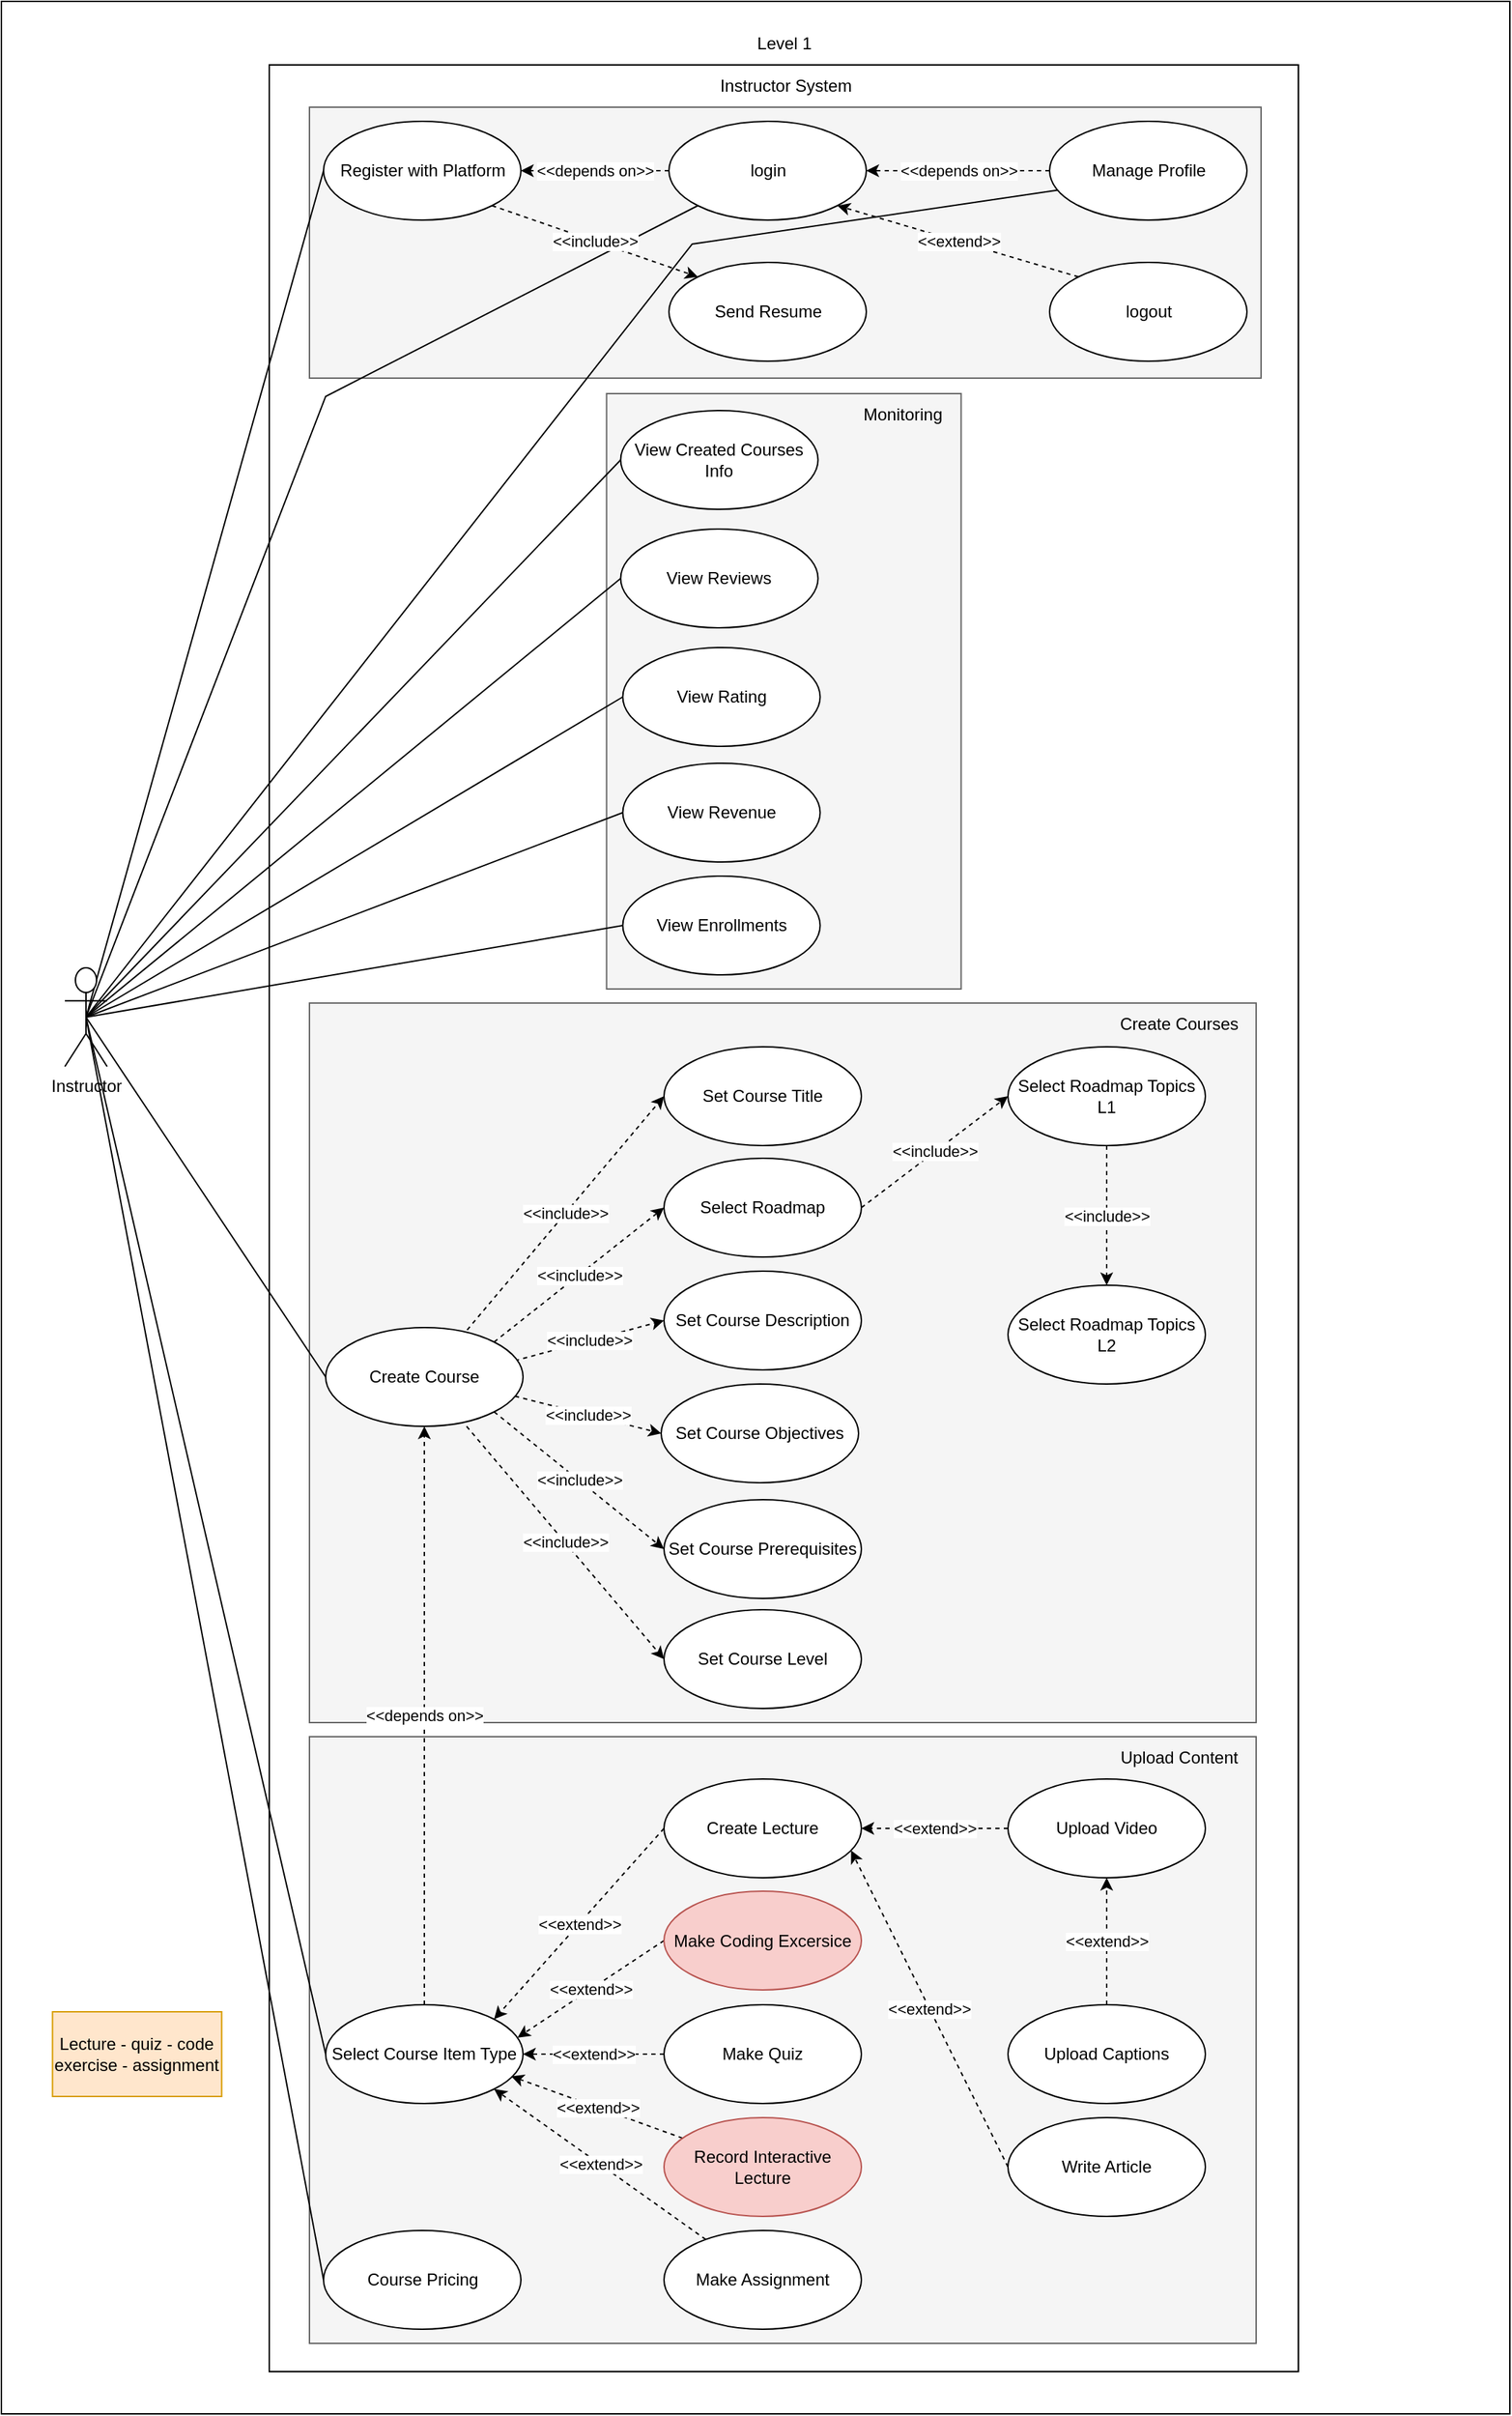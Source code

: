 <mxfile version="21.6.6" type="github">
  <diagram name="Page-1" id="Ath-aDZ8YuKglKGgoTV4">
    <mxGraphModel dx="-720" dy="-3770" grid="1" gridSize="10" guides="1" tooltips="1" connect="1" arrows="1" fold="1" page="1" pageScale="1" pageWidth="827" pageHeight="1169" math="0" shadow="0">
      <root>
        <mxCell id="0" />
        <mxCell id="1" parent="0" />
        <mxCell id="3T8ll0gjCyf6V18zdm9L-1" value="" style="rounded=0;whiteSpace=wrap;html=1;movable=1;resizable=1;rotatable=1;deletable=1;editable=1;locked=0;connectable=1;" vertex="1" parent="1">
          <mxGeometry x="2450" y="5298" width="1070" height="1710" as="geometry" />
        </mxCell>
        <mxCell id="3T8ll0gjCyf6V18zdm9L-2" value="" style="rounded=0;whiteSpace=wrap;html=1;movable=1;resizable=1;rotatable=1;deletable=1;editable=1;locked=0;connectable=1;" vertex="1" parent="1">
          <mxGeometry x="2640" y="5343" width="730" height="1635" as="geometry" />
        </mxCell>
        <mxCell id="3T8ll0gjCyf6V18zdm9L-3" value="" style="rounded=0;whiteSpace=wrap;html=1;fillColor=#f5f5f5;strokeColor=#666666;fontColor=#333333;" vertex="1" parent="1">
          <mxGeometry x="2668.5" y="6528" width="671.5" height="430" as="geometry" />
        </mxCell>
        <mxCell id="3T8ll0gjCyf6V18zdm9L-4" value="" style="rounded=0;whiteSpace=wrap;html=1;fillColor=#f5f5f5;strokeColor=#666666;fontColor=#333333;" vertex="1" parent="1">
          <mxGeometry x="2668.5" y="6008" width="671.5" height="510" as="geometry" />
        </mxCell>
        <mxCell id="3T8ll0gjCyf6V18zdm9L-5" value="" style="rounded=0;whiteSpace=wrap;html=1;fillColor=#f5f5f5;strokeColor=#666666;fontColor=#333333;" vertex="1" parent="1">
          <mxGeometry x="2879.25" y="5576" width="251.5" height="422" as="geometry" />
        </mxCell>
        <mxCell id="3T8ll0gjCyf6V18zdm9L-6" value="" style="rounded=0;whiteSpace=wrap;html=1;fillColor=#f5f5f5;strokeColor=#666666;fontColor=#333333;" vertex="1" parent="1">
          <mxGeometry x="2668.5" y="5373" width="675" height="192" as="geometry" />
        </mxCell>
        <mxCell id="3T8ll0gjCyf6V18zdm9L-7" value="Level 1" style="text;html=1;align=center;verticalAlign=middle;resizable=0;points=[];autosize=1;strokeColor=none;fillColor=none;" vertex="1" parent="1">
          <mxGeometry x="2975" y="5313" width="60" height="30" as="geometry" />
        </mxCell>
        <mxCell id="3T8ll0gjCyf6V18zdm9L-8" value="Instructor System" style="text;html=1;align=center;verticalAlign=middle;resizable=0;points=[];autosize=1;strokeColor=none;fillColor=none;" vertex="1" parent="1">
          <mxGeometry x="2946" y="5343" width="120" height="30" as="geometry" />
        </mxCell>
        <mxCell id="3T8ll0gjCyf6V18zdm9L-9" style="rounded=0;orthogonalLoop=1;jettySize=auto;html=1;exitX=0.5;exitY=0.5;exitDx=0;exitDy=0;exitPerimeter=0;entryX=0;entryY=0.5;entryDx=0;entryDy=0;endArrow=none;endFill=0;" edge="1" parent="1" source="3T8ll0gjCyf6V18zdm9L-19" target="3T8ll0gjCyf6V18zdm9L-25">
          <mxGeometry relative="1" as="geometry" />
        </mxCell>
        <mxCell id="3T8ll0gjCyf6V18zdm9L-10" style="rounded=0;orthogonalLoop=1;jettySize=auto;html=1;exitX=0.5;exitY=0.5;exitDx=0;exitDy=0;exitPerimeter=0;entryX=0;entryY=1;entryDx=0;entryDy=0;endArrow=none;endFill=0;" edge="1" parent="1" source="3T8ll0gjCyf6V18zdm9L-19" target="3T8ll0gjCyf6V18zdm9L-21">
          <mxGeometry relative="1" as="geometry">
            <Array as="points">
              <mxPoint x="2680" y="5578" />
            </Array>
          </mxGeometry>
        </mxCell>
        <mxCell id="3T8ll0gjCyf6V18zdm9L-11" style="rounded=0;orthogonalLoop=1;jettySize=auto;html=1;exitX=0.5;exitY=0.5;exitDx=0;exitDy=0;exitPerimeter=0;entryX=0;entryY=0.5;entryDx=0;entryDy=0;endArrow=none;endFill=0;" edge="1" parent="1" source="3T8ll0gjCyf6V18zdm9L-19" target="3T8ll0gjCyf6V18zdm9L-30">
          <mxGeometry relative="1" as="geometry" />
        </mxCell>
        <mxCell id="3T8ll0gjCyf6V18zdm9L-12" style="rounded=0;orthogonalLoop=1;jettySize=auto;html=1;exitX=0.5;exitY=0.5;exitDx=0;exitDy=0;exitPerimeter=0;entryX=0;entryY=0.5;entryDx=0;entryDy=0;endArrow=none;endFill=0;" edge="1" parent="1" source="3T8ll0gjCyf6V18zdm9L-19" target="3T8ll0gjCyf6V18zdm9L-31">
          <mxGeometry relative="1" as="geometry" />
        </mxCell>
        <mxCell id="3T8ll0gjCyf6V18zdm9L-13" style="rounded=0;orthogonalLoop=1;jettySize=auto;html=1;exitX=0.5;exitY=0.5;exitDx=0;exitDy=0;exitPerimeter=0;entryX=0;entryY=0.5;entryDx=0;entryDy=0;endArrow=none;endFill=0;" edge="1" parent="1" source="3T8ll0gjCyf6V18zdm9L-19" target="3T8ll0gjCyf6V18zdm9L-32">
          <mxGeometry relative="1" as="geometry" />
        </mxCell>
        <mxCell id="3T8ll0gjCyf6V18zdm9L-14" style="rounded=0;orthogonalLoop=1;jettySize=auto;html=1;exitX=0.5;exitY=0.5;exitDx=0;exitDy=0;exitPerimeter=0;entryX=0;entryY=0.5;entryDx=0;entryDy=0;endArrow=none;endFill=0;" edge="1" parent="1" source="3T8ll0gjCyf6V18zdm9L-19" target="3T8ll0gjCyf6V18zdm9L-33">
          <mxGeometry relative="1" as="geometry" />
        </mxCell>
        <mxCell id="3T8ll0gjCyf6V18zdm9L-15" style="rounded=0;orthogonalLoop=1;jettySize=auto;html=1;exitX=0.5;exitY=0.5;exitDx=0;exitDy=0;exitPerimeter=0;entryX=0;entryY=0.5;entryDx=0;entryDy=0;endArrow=none;endFill=0;" edge="1" parent="1" source="3T8ll0gjCyf6V18zdm9L-19" target="3T8ll0gjCyf6V18zdm9L-34">
          <mxGeometry relative="1" as="geometry" />
        </mxCell>
        <mxCell id="3T8ll0gjCyf6V18zdm9L-16" style="rounded=0;orthogonalLoop=1;jettySize=auto;html=1;exitX=0.5;exitY=0.5;exitDx=0;exitDy=0;exitPerimeter=0;entryX=0;entryY=0.5;entryDx=0;entryDy=0;endArrow=none;endFill=0;" edge="1" parent="1" source="3T8ll0gjCyf6V18zdm9L-19" target="3T8ll0gjCyf6V18zdm9L-42">
          <mxGeometry relative="1" as="geometry" />
        </mxCell>
        <mxCell id="3T8ll0gjCyf6V18zdm9L-17" style="rounded=0;orthogonalLoop=1;jettySize=auto;html=1;exitX=0.5;exitY=0.5;exitDx=0;exitDy=0;exitPerimeter=0;entryX=0;entryY=0.5;entryDx=0;entryDy=0;endArrow=none;endFill=0;" edge="1" parent="1" source="3T8ll0gjCyf6V18zdm9L-19" target="3T8ll0gjCyf6V18zdm9L-55">
          <mxGeometry relative="1" as="geometry" />
        </mxCell>
        <mxCell id="3T8ll0gjCyf6V18zdm9L-18" style="rounded=0;orthogonalLoop=1;jettySize=auto;html=1;exitX=0.5;exitY=0.5;exitDx=0;exitDy=0;exitPerimeter=0;entryX=0;entryY=0.5;entryDx=0;entryDy=0;endArrow=none;endFill=0;" edge="1" parent="1" source="3T8ll0gjCyf6V18zdm9L-19" target="3T8ll0gjCyf6V18zdm9L-69">
          <mxGeometry relative="1" as="geometry" />
        </mxCell>
        <mxCell id="3T8ll0gjCyf6V18zdm9L-74" style="rounded=0;orthogonalLoop=1;jettySize=auto;html=1;exitX=0.5;exitY=0.5;exitDx=0;exitDy=0;exitPerimeter=0;entryX=0.042;entryY=0.696;entryDx=0;entryDy=0;entryPerimeter=0;endArrow=none;endFill=0;" edge="1" parent="1" source="3T8ll0gjCyf6V18zdm9L-19" target="3T8ll0gjCyf6V18zdm9L-23">
          <mxGeometry relative="1" as="geometry">
            <Array as="points">
              <mxPoint x="2940" y="5470" />
            </Array>
          </mxGeometry>
        </mxCell>
        <mxCell id="3T8ll0gjCyf6V18zdm9L-19" value="Instructor" style="shape=umlActor;verticalLabelPosition=bottom;verticalAlign=top;html=1;outlineConnect=0;" vertex="1" parent="1">
          <mxGeometry x="2495" y="5983" width="30" height="70" as="geometry" />
        </mxCell>
        <mxCell id="3T8ll0gjCyf6V18zdm9L-20" value="&amp;lt;&amp;lt;depends on&amp;gt;&amp;gt;" style="rounded=0;orthogonalLoop=1;jettySize=auto;html=1;exitX=0;exitY=0.5;exitDx=0;exitDy=0;dashed=1;" edge="1" parent="1" source="3T8ll0gjCyf6V18zdm9L-21" target="3T8ll0gjCyf6V18zdm9L-25">
          <mxGeometry relative="1" as="geometry" />
        </mxCell>
        <mxCell id="3T8ll0gjCyf6V18zdm9L-21" value="login" style="ellipse;whiteSpace=wrap;html=1;" vertex="1" parent="1">
          <mxGeometry x="2923.5" y="5383" width="140" height="70" as="geometry" />
        </mxCell>
        <mxCell id="3T8ll0gjCyf6V18zdm9L-22" value="&amp;lt;&amp;lt;depends on&amp;gt;&amp;gt;" style="edgeStyle=orthogonalEdgeStyle;rounded=0;orthogonalLoop=1;jettySize=auto;html=1;dashed=1;" edge="1" parent="1" source="3T8ll0gjCyf6V18zdm9L-23" target="3T8ll0gjCyf6V18zdm9L-21">
          <mxGeometry relative="1" as="geometry" />
        </mxCell>
        <mxCell id="3T8ll0gjCyf6V18zdm9L-23" value="Manage Profile" style="ellipse;whiteSpace=wrap;html=1;" vertex="1" parent="1">
          <mxGeometry x="3193.5" y="5383" width="140" height="70" as="geometry" />
        </mxCell>
        <mxCell id="3T8ll0gjCyf6V18zdm9L-24" value="&amp;lt;&amp;lt;include&amp;gt;&amp;gt;" style="rounded=0;orthogonalLoop=1;jettySize=auto;html=1;exitX=1;exitY=1;exitDx=0;exitDy=0;entryX=0;entryY=0;entryDx=0;entryDy=0;dashed=1;" edge="1" parent="1" source="3T8ll0gjCyf6V18zdm9L-25" target="3T8ll0gjCyf6V18zdm9L-26">
          <mxGeometry relative="1" as="geometry" />
        </mxCell>
        <mxCell id="3T8ll0gjCyf6V18zdm9L-25" value="Register with Platform" style="ellipse;whiteSpace=wrap;html=1;" vertex="1" parent="1">
          <mxGeometry x="2678.5" y="5383" width="140" height="70" as="geometry" />
        </mxCell>
        <mxCell id="3T8ll0gjCyf6V18zdm9L-26" value="&lt;span data-lucid-content=&quot;{&amp;quot;t&amp;quot;:&amp;quot;Send Resume to Acadamic Manager&amp;quot;,&amp;quot;m&amp;quot;:[]}&quot; data-lucid-type=&quot;application/vnd.lucid.text&quot;&gt;&lt;span&gt;Send Resume&lt;/span&gt;&lt;/span&gt;" style="ellipse;whiteSpace=wrap;html=1;" vertex="1" parent="1">
          <mxGeometry x="2923.5" y="5483" width="140" height="70" as="geometry" />
        </mxCell>
        <mxCell id="3T8ll0gjCyf6V18zdm9L-27" value="&amp;lt;&amp;lt;extend&amp;gt;&amp;gt;" style="rounded=0;orthogonalLoop=1;jettySize=auto;html=1;exitX=0;exitY=0;exitDx=0;exitDy=0;entryX=1;entryY=1;entryDx=0;entryDy=0;dashed=1;" edge="1" parent="1" source="3T8ll0gjCyf6V18zdm9L-28" target="3T8ll0gjCyf6V18zdm9L-21">
          <mxGeometry relative="1" as="geometry" />
        </mxCell>
        <mxCell id="3T8ll0gjCyf6V18zdm9L-28" value="logout" style="ellipse;whiteSpace=wrap;html=1;" vertex="1" parent="1">
          <mxGeometry x="3193.5" y="5483" width="140" height="70" as="geometry" />
        </mxCell>
        <mxCell id="3T8ll0gjCyf6V18zdm9L-29" value="Monitoring" style="text;html=1;align=center;verticalAlign=middle;resizable=0;points=[];autosize=1;strokeColor=none;fillColor=none;" vertex="1" parent="1">
          <mxGeometry x="3048.75" y="5576" width="80" height="30" as="geometry" />
        </mxCell>
        <mxCell id="3T8ll0gjCyf6V18zdm9L-30" value="View Created Courses Info" style="ellipse;whiteSpace=wrap;html=1;" vertex="1" parent="1">
          <mxGeometry x="2889.25" y="5588" width="140" height="70" as="geometry" />
        </mxCell>
        <mxCell id="3T8ll0gjCyf6V18zdm9L-31" value="View Reviews" style="ellipse;whiteSpace=wrap;html=1;" vertex="1" parent="1">
          <mxGeometry x="2889.25" y="5672" width="140" height="70" as="geometry" />
        </mxCell>
        <mxCell id="3T8ll0gjCyf6V18zdm9L-32" value="View Rating" style="ellipse;whiteSpace=wrap;html=1;" vertex="1" parent="1">
          <mxGeometry x="2890.75" y="5756" width="140" height="70" as="geometry" />
        </mxCell>
        <mxCell id="3T8ll0gjCyf6V18zdm9L-33" value="View Revenue" style="ellipse;whiteSpace=wrap;html=1;" vertex="1" parent="1">
          <mxGeometry x="2890.75" y="5838" width="140" height="70" as="geometry" />
        </mxCell>
        <mxCell id="3T8ll0gjCyf6V18zdm9L-34" value="View Enrollments" style="ellipse;whiteSpace=wrap;html=1;" vertex="1" parent="1">
          <mxGeometry x="2890.75" y="5918" width="140" height="70" as="geometry" />
        </mxCell>
        <mxCell id="3T8ll0gjCyf6V18zdm9L-35" value="Create Courses" style="text;html=1;align=center;verticalAlign=middle;resizable=0;points=[];autosize=1;strokeColor=none;fillColor=none;" vertex="1" parent="1">
          <mxGeometry x="3230" y="6008" width="110" height="30" as="geometry" />
        </mxCell>
        <mxCell id="3T8ll0gjCyf6V18zdm9L-36" value="&amp;lt;&amp;lt;include&amp;gt;&amp;gt;" style="rounded=0;orthogonalLoop=1;jettySize=auto;html=1;exitX=0.717;exitY=0.024;exitDx=0;exitDy=0;entryX=0;entryY=0.5;entryDx=0;entryDy=0;dashed=1;exitPerimeter=0;" edge="1" parent="1" source="3T8ll0gjCyf6V18zdm9L-42" target="3T8ll0gjCyf6V18zdm9L-43">
          <mxGeometry relative="1" as="geometry" />
        </mxCell>
        <mxCell id="3T8ll0gjCyf6V18zdm9L-37" value="&amp;lt;&amp;lt;include&amp;gt;&amp;gt;" style="rounded=0;orthogonalLoop=1;jettySize=auto;html=1;entryX=0;entryY=0.5;entryDx=0;entryDy=0;dashed=1;exitX=1;exitY=0;exitDx=0;exitDy=0;" edge="1" parent="1" source="3T8ll0gjCyf6V18zdm9L-42" target="3T8ll0gjCyf6V18zdm9L-45">
          <mxGeometry relative="1" as="geometry" />
        </mxCell>
        <mxCell id="3T8ll0gjCyf6V18zdm9L-38" value="&amp;lt;&amp;lt;include&amp;gt;&amp;gt;" style="rounded=0;orthogonalLoop=1;jettySize=auto;html=1;exitX=0.959;exitY=0.335;exitDx=0;exitDy=0;entryX=0;entryY=0.5;entryDx=0;entryDy=0;dashed=1;exitPerimeter=0;" edge="1" parent="1" source="3T8ll0gjCyf6V18zdm9L-42" target="3T8ll0gjCyf6V18zdm9L-49">
          <mxGeometry relative="1" as="geometry" />
        </mxCell>
        <mxCell id="3T8ll0gjCyf6V18zdm9L-39" value="&amp;lt;&amp;lt;include&amp;gt;&amp;gt;" style="rounded=0;orthogonalLoop=1;jettySize=auto;html=1;exitX=0.714;exitY=1;exitDx=0;exitDy=0;entryX=0;entryY=0.5;entryDx=0;entryDy=0;dashed=1;exitPerimeter=0;" edge="1" parent="1" source="3T8ll0gjCyf6V18zdm9L-42" target="3T8ll0gjCyf6V18zdm9L-52">
          <mxGeometry relative="1" as="geometry" />
        </mxCell>
        <mxCell id="3T8ll0gjCyf6V18zdm9L-40" value="&amp;lt;&amp;lt;include&amp;gt;&amp;gt;" style="rounded=0;orthogonalLoop=1;jettySize=auto;html=1;exitX=0.959;exitY=0.695;exitDx=0;exitDy=0;entryX=0;entryY=0.5;entryDx=0;entryDy=0;exitPerimeter=0;dashed=1;" edge="1" parent="1" source="3T8ll0gjCyf6V18zdm9L-42" target="3T8ll0gjCyf6V18zdm9L-50">
          <mxGeometry relative="1" as="geometry" />
        </mxCell>
        <mxCell id="3T8ll0gjCyf6V18zdm9L-41" value="&amp;lt;&amp;lt;include&amp;gt;&amp;gt;" style="rounded=0;orthogonalLoop=1;jettySize=auto;html=1;exitX=1;exitY=1;exitDx=0;exitDy=0;entryX=0;entryY=0.5;entryDx=0;entryDy=0;dashed=1;" edge="1" parent="1" source="3T8ll0gjCyf6V18zdm9L-42" target="3T8ll0gjCyf6V18zdm9L-51">
          <mxGeometry relative="1" as="geometry" />
        </mxCell>
        <mxCell id="3T8ll0gjCyf6V18zdm9L-42" value="Create Course" style="ellipse;whiteSpace=wrap;html=1;" vertex="1" parent="1">
          <mxGeometry x="2680" y="6238" width="140" height="70" as="geometry" />
        </mxCell>
        <mxCell id="3T8ll0gjCyf6V18zdm9L-43" value="Set Course Title" style="ellipse;whiteSpace=wrap;html=1;" vertex="1" parent="1">
          <mxGeometry x="2920" y="6039" width="140" height="70" as="geometry" />
        </mxCell>
        <mxCell id="3T8ll0gjCyf6V18zdm9L-44" value="&amp;lt;&amp;lt;include&amp;gt;&amp;gt;" style="rounded=0;orthogonalLoop=1;jettySize=auto;html=1;exitX=1;exitY=0.5;exitDx=0;exitDy=0;entryX=0;entryY=0.5;entryDx=0;entryDy=0;dashed=1;" edge="1" parent="1" source="3T8ll0gjCyf6V18zdm9L-45" target="3T8ll0gjCyf6V18zdm9L-47">
          <mxGeometry relative="1" as="geometry" />
        </mxCell>
        <mxCell id="3T8ll0gjCyf6V18zdm9L-45" value="Select Roadmap" style="ellipse;whiteSpace=wrap;html=1;" vertex="1" parent="1">
          <mxGeometry x="2920" y="6118" width="140" height="70" as="geometry" />
        </mxCell>
        <mxCell id="3T8ll0gjCyf6V18zdm9L-46" value="&amp;lt;&amp;lt;include&amp;gt;&amp;gt;" style="rounded=0;orthogonalLoop=1;jettySize=auto;html=1;exitX=0.5;exitY=1;exitDx=0;exitDy=0;entryX=0.5;entryY=0;entryDx=0;entryDy=0;dashed=1;" edge="1" parent="1" source="3T8ll0gjCyf6V18zdm9L-47" target="3T8ll0gjCyf6V18zdm9L-48">
          <mxGeometry relative="1" as="geometry" />
        </mxCell>
        <mxCell id="3T8ll0gjCyf6V18zdm9L-47" value="Select Roadmap Topics L1" style="ellipse;whiteSpace=wrap;html=1;" vertex="1" parent="1">
          <mxGeometry x="3164" y="6039" width="140" height="70" as="geometry" />
        </mxCell>
        <mxCell id="3T8ll0gjCyf6V18zdm9L-48" value="Select Roadmap Topics L2" style="ellipse;whiteSpace=wrap;html=1;" vertex="1" parent="1">
          <mxGeometry x="3164" y="6208" width="140" height="70" as="geometry" />
        </mxCell>
        <mxCell id="3T8ll0gjCyf6V18zdm9L-49" value="Set Course Description" style="ellipse;whiteSpace=wrap;html=1;" vertex="1" parent="1">
          <mxGeometry x="2920" y="6198" width="140" height="70" as="geometry" />
        </mxCell>
        <mxCell id="3T8ll0gjCyf6V18zdm9L-50" value="Set Course Objectives" style="ellipse;whiteSpace=wrap;html=1;" vertex="1" parent="1">
          <mxGeometry x="2918" y="6278" width="140" height="70" as="geometry" />
        </mxCell>
        <mxCell id="3T8ll0gjCyf6V18zdm9L-51" value="Set Course Prerequisites" style="ellipse;whiteSpace=wrap;html=1;" vertex="1" parent="1">
          <mxGeometry x="2920" y="6360" width="140" height="70" as="geometry" />
        </mxCell>
        <mxCell id="3T8ll0gjCyf6V18zdm9L-52" value="Set Course Level" style="ellipse;whiteSpace=wrap;html=1;" vertex="1" parent="1">
          <mxGeometry x="2920" y="6438" width="140" height="70" as="geometry" />
        </mxCell>
        <mxCell id="3T8ll0gjCyf6V18zdm9L-53" value="Upload Content" style="text;html=1;align=center;verticalAlign=middle;resizable=0;points=[];autosize=1;strokeColor=none;fillColor=none;" vertex="1" parent="1">
          <mxGeometry x="3230" y="6528" width="110" height="30" as="geometry" />
        </mxCell>
        <mxCell id="3T8ll0gjCyf6V18zdm9L-54" value="&amp;lt;&amp;lt;depends on&amp;gt;&amp;gt;" style="edgeStyle=orthogonalEdgeStyle;rounded=0;orthogonalLoop=1;jettySize=auto;html=1;exitX=0.5;exitY=0;exitDx=0;exitDy=0;entryX=0.5;entryY=1;entryDx=0;entryDy=0;dashed=1;" edge="1" parent="1" source="3T8ll0gjCyf6V18zdm9L-55" target="3T8ll0gjCyf6V18zdm9L-42">
          <mxGeometry relative="1" as="geometry" />
        </mxCell>
        <mxCell id="3T8ll0gjCyf6V18zdm9L-55" value="Select Course Item Type" style="ellipse;whiteSpace=wrap;html=1;" vertex="1" parent="1">
          <mxGeometry x="2680" y="6718" width="140" height="70" as="geometry" />
        </mxCell>
        <mxCell id="3T8ll0gjCyf6V18zdm9L-56" value="&amp;lt;&amp;lt;extend&amp;gt;&amp;gt;" style="rounded=0;orthogonalLoop=1;jettySize=auto;html=1;exitX=0;exitY=0.5;exitDx=0;exitDy=0;entryX=1;entryY=0;entryDx=0;entryDy=0;dashed=1;" edge="1" parent="1" source="3T8ll0gjCyf6V18zdm9L-57" target="3T8ll0gjCyf6V18zdm9L-55">
          <mxGeometry relative="1" as="geometry" />
        </mxCell>
        <mxCell id="3T8ll0gjCyf6V18zdm9L-57" value="Create Lecture" style="ellipse;whiteSpace=wrap;html=1;" vertex="1" parent="1">
          <mxGeometry x="2920" y="6558" width="140" height="70" as="geometry" />
        </mxCell>
        <mxCell id="3T8ll0gjCyf6V18zdm9L-58" value="Lecture - quiz - code exercise - assignment" style="whiteSpace=wrap;html=1;fillColor=#ffe6cc;strokeColor=#d79b00;" vertex="1" parent="1">
          <mxGeometry x="2486.25" y="6723" width="120" height="60" as="geometry" />
        </mxCell>
        <mxCell id="3T8ll0gjCyf6V18zdm9L-59" value="&amp;lt;&amp;lt;extend&amp;gt;&amp;gt;" style="rounded=0;orthogonalLoop=1;jettySize=auto;html=1;exitX=0;exitY=0.5;exitDx=0;exitDy=0;entryX=0.948;entryY=0.724;entryDx=0;entryDy=0;entryPerimeter=0;dashed=1;" edge="1" parent="1" source="3T8ll0gjCyf6V18zdm9L-60" target="3T8ll0gjCyf6V18zdm9L-57">
          <mxGeometry relative="1" as="geometry" />
        </mxCell>
        <mxCell id="3T8ll0gjCyf6V18zdm9L-60" value="Write Article" style="ellipse;whiteSpace=wrap;html=1;" vertex="1" parent="1">
          <mxGeometry x="3164" y="6798" width="140" height="70" as="geometry" />
        </mxCell>
        <mxCell id="3T8ll0gjCyf6V18zdm9L-61" value="&amp;lt;&amp;lt;extend&amp;gt;&amp;gt;" style="rounded=0;orthogonalLoop=1;jettySize=auto;html=1;entryX=1;entryY=0.5;entryDx=0;entryDy=0;dashed=1;" edge="1" parent="1" source="3T8ll0gjCyf6V18zdm9L-62" target="3T8ll0gjCyf6V18zdm9L-55">
          <mxGeometry relative="1" as="geometry" />
        </mxCell>
        <mxCell id="3T8ll0gjCyf6V18zdm9L-62" value="Make Quiz" style="ellipse;whiteSpace=wrap;html=1;" vertex="1" parent="1">
          <mxGeometry x="2920" y="6718" width="140" height="70" as="geometry" />
        </mxCell>
        <mxCell id="3T8ll0gjCyf6V18zdm9L-63" value="&amp;lt;&amp;lt;extend&amp;gt;&amp;gt;" style="rounded=0;orthogonalLoop=1;jettySize=auto;html=1;entryX=0.94;entryY=0.724;entryDx=0;entryDy=0;dashed=1;entryPerimeter=0;" edge="1" parent="1" source="3T8ll0gjCyf6V18zdm9L-64" target="3T8ll0gjCyf6V18zdm9L-55">
          <mxGeometry relative="1" as="geometry" />
        </mxCell>
        <mxCell id="3T8ll0gjCyf6V18zdm9L-64" value="Record Interactive Lecture" style="ellipse;whiteSpace=wrap;html=1;fillColor=#f8cecc;strokeColor=#b85450;" vertex="1" parent="1">
          <mxGeometry x="2920" y="6798" width="140" height="70" as="geometry" />
        </mxCell>
        <mxCell id="3T8ll0gjCyf6V18zdm9L-65" value="&amp;lt;&amp;lt;extend&amp;gt;&amp;gt;" style="rounded=0;orthogonalLoop=1;jettySize=auto;html=1;exitX=0;exitY=0.5;exitDx=0;exitDy=0;entryX=1;entryY=0.5;entryDx=0;entryDy=0;dashed=1;" edge="1" parent="1" source="3T8ll0gjCyf6V18zdm9L-66" target="3T8ll0gjCyf6V18zdm9L-57">
          <mxGeometry relative="1" as="geometry" />
        </mxCell>
        <mxCell id="3T8ll0gjCyf6V18zdm9L-66" value="Upload Video" style="ellipse;whiteSpace=wrap;html=1;" vertex="1" parent="1">
          <mxGeometry x="3164" y="6558" width="140" height="70" as="geometry" />
        </mxCell>
        <mxCell id="3T8ll0gjCyf6V18zdm9L-67" value="&amp;lt;&amp;lt;extend&amp;gt;&amp;gt;" style="rounded=0;orthogonalLoop=1;jettySize=auto;html=1;entryX=1;entryY=1;entryDx=0;entryDy=0;dashed=1;" edge="1" parent="1" source="3T8ll0gjCyf6V18zdm9L-68" target="3T8ll0gjCyf6V18zdm9L-55">
          <mxGeometry relative="1" as="geometry" />
        </mxCell>
        <mxCell id="3T8ll0gjCyf6V18zdm9L-68" value="Make Assignment" style="ellipse;whiteSpace=wrap;html=1;" vertex="1" parent="1">
          <mxGeometry x="2920" y="6878" width="140" height="70" as="geometry" />
        </mxCell>
        <mxCell id="3T8ll0gjCyf6V18zdm9L-69" value="Course Pricing" style="ellipse;whiteSpace=wrap;html=1;" vertex="1" parent="1">
          <mxGeometry x="2678.5" y="6878" width="140" height="70" as="geometry" />
        </mxCell>
        <mxCell id="3T8ll0gjCyf6V18zdm9L-70" value="&amp;lt;&amp;lt;extend&amp;gt;&amp;gt;" style="rounded=0;orthogonalLoop=1;jettySize=auto;html=1;exitX=0;exitY=0.5;exitDx=0;exitDy=0;entryX=0.972;entryY=0.333;entryDx=0;entryDy=0;entryPerimeter=0;dashed=1;" edge="1" parent="1" source="3T8ll0gjCyf6V18zdm9L-71" target="3T8ll0gjCyf6V18zdm9L-55">
          <mxGeometry relative="1" as="geometry" />
        </mxCell>
        <mxCell id="3T8ll0gjCyf6V18zdm9L-71" value="Make Coding Excersice" style="ellipse;whiteSpace=wrap;html=1;fillColor=#f8cecc;strokeColor=#b85450;" vertex="1" parent="1">
          <mxGeometry x="2920" y="6637.5" width="140" height="70" as="geometry" />
        </mxCell>
        <mxCell id="3T8ll0gjCyf6V18zdm9L-72" value="&amp;lt;&amp;lt;extend&amp;gt;&amp;gt;" style="rounded=0;orthogonalLoop=1;jettySize=auto;html=1;exitX=0.5;exitY=0;exitDx=0;exitDy=0;entryX=0.5;entryY=1;entryDx=0;entryDy=0;dashed=1;" edge="1" parent="1" source="3T8ll0gjCyf6V18zdm9L-73" target="3T8ll0gjCyf6V18zdm9L-66">
          <mxGeometry relative="1" as="geometry" />
        </mxCell>
        <mxCell id="3T8ll0gjCyf6V18zdm9L-73" value="Upload Captions" style="ellipse;whiteSpace=wrap;html=1;" vertex="1" parent="1">
          <mxGeometry x="3164" y="6718" width="140" height="70" as="geometry" />
        </mxCell>
      </root>
    </mxGraphModel>
  </diagram>
</mxfile>

